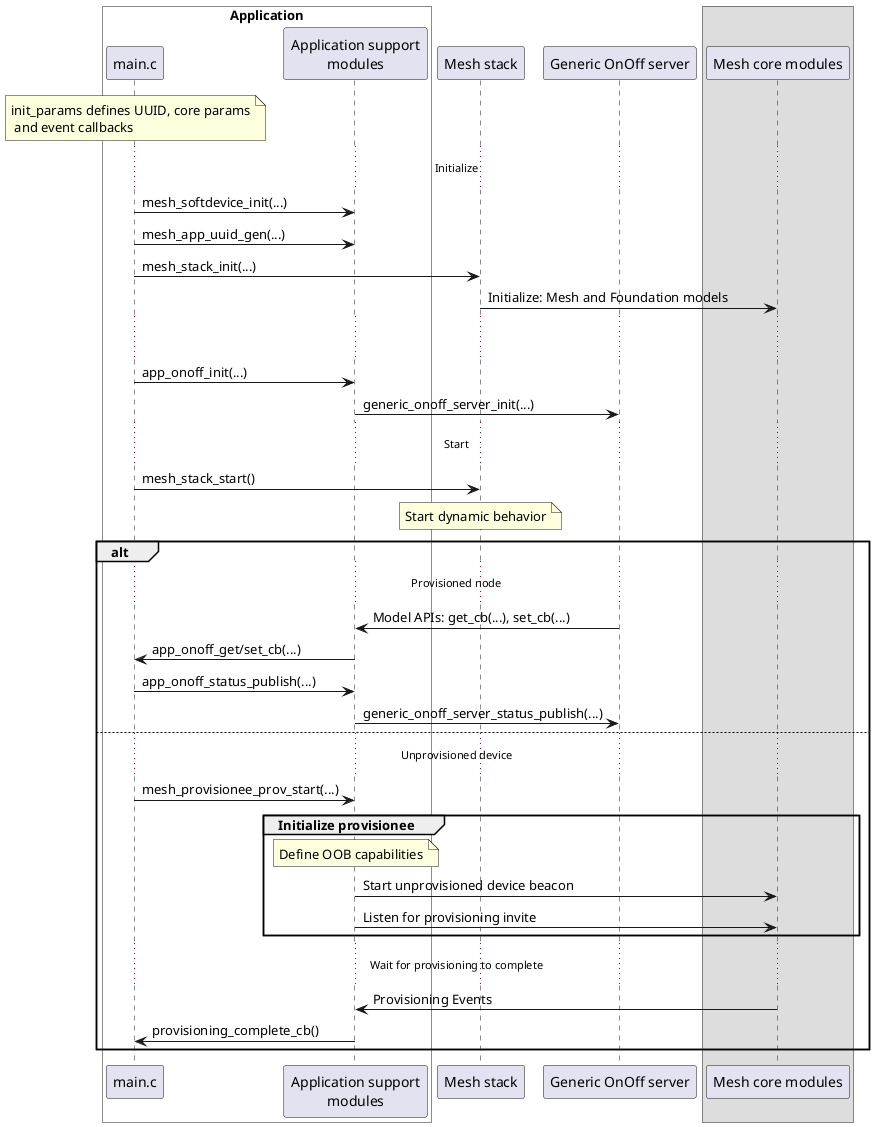 @startuml
skinparam defaultFontName Arial
box "Application" #FFFFFF
participant a as "main.c"
participant ah as "Application support\nmodules"
end box
participant c as "Mesh stack"
participant s as "Generic OnOff server"
box
participant core as "Mesh core modules"
end box

note over a: init_params defines UUID, core params\n and event callbacks
... Initialize ...
a -> ah: mesh_softdevice_init(...)
a -> ah: mesh_app_uuid_gen(...)
a -> c: mesh_stack_init(...)
c -> core: Initialize: Mesh and Foundation models
... ...
a -> ah: app_onoff_init(...)
ah -> s: generic_onoff_server_init(...)
... Start ...
a -> c: mesh_stack_start()
note over c: Start dynamic behavior


alt
    ... Provisioned node ...
    ah <- s: Model APIs: get_cb(...), set_cb(...)
    a <- ah: app_onoff_get/set_cb(...)
    a -> ah: app_onoff_status_publish(...)
    ah -> s: generic_onoff_server_status_publish(...)

else
    ... Unprovisioned device ...
    a -> ah: mesh_provisionee_prov_start(...)
    group Initialize provisionee
    note over ah: Define OOB capabilities
    ah -> core: Start unprovisioned device beacon
    ah -> core: Listen for provisioning invite
    end
    ... Wait for provisioning to complete ...
    core -> ah: Provisioning Events
    ah -> a: provisioning_complete_cb()
end

@enduml
